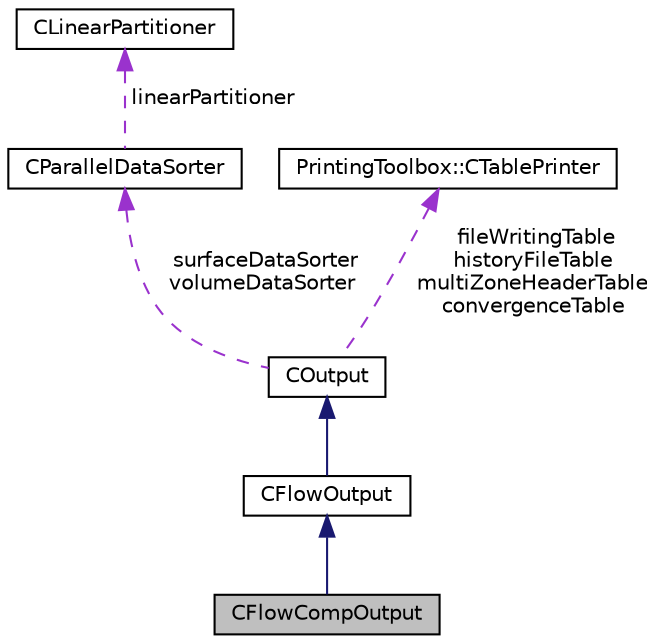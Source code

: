 digraph "CFlowCompOutput"
{
  edge [fontname="Helvetica",fontsize="10",labelfontname="Helvetica",labelfontsize="10"];
  node [fontname="Helvetica",fontsize="10",shape=record];
  Node3 [label="CFlowCompOutput",height=0.2,width=0.4,color="black", fillcolor="grey75", style="filled", fontcolor="black"];
  Node4 -> Node3 [dir="back",color="midnightblue",fontsize="10",style="solid",fontname="Helvetica"];
  Node4 [label="CFlowOutput",height=0.2,width=0.4,color="black", fillcolor="white", style="filled",URL="$class_c_flow_output.html"];
  Node5 -> Node4 [dir="back",color="midnightblue",fontsize="10",style="solid",fontname="Helvetica"];
  Node5 [label="COutput",height=0.2,width=0.4,color="black", fillcolor="white", style="filled",URL="$class_c_output.html",tooltip="Class for writing the convergence history and to write solution data to file. "];
  Node6 -> Node5 [dir="back",color="darkorchid3",fontsize="10",style="dashed",label=" surfaceDataSorter\nvolumeDataSorter" ,fontname="Helvetica"];
  Node6 [label="CParallelDataSorter",height=0.2,width=0.4,color="black", fillcolor="white", style="filled",URL="$class_c_parallel_data_sorter.html"];
  Node7 -> Node6 [dir="back",color="darkorchid3",fontsize="10",style="dashed",label=" linearPartitioner" ,fontname="Helvetica"];
  Node7 [label="CLinearPartitioner",height=0.2,width=0.4,color="black", fillcolor="white", style="filled",URL="$class_c_linear_partitioner.html",tooltip="Helper class that provides the counts for each rank in a linear partitioning given the global count a..."];
  Node8 -> Node5 [dir="back",color="darkorchid3",fontsize="10",style="dashed",label=" fileWritingTable\nhistoryFileTable\nmultiZoneHeaderTable\nconvergenceTable" ,fontname="Helvetica"];
  Node8 [label="PrintingToolbox::CTablePrinter",height=0.2,width=0.4,color="black", fillcolor="white", style="filled",URL="$class_printing_toolbox_1_1_c_table_printer.html",tooltip="Class for writing output in a table. "];
}
